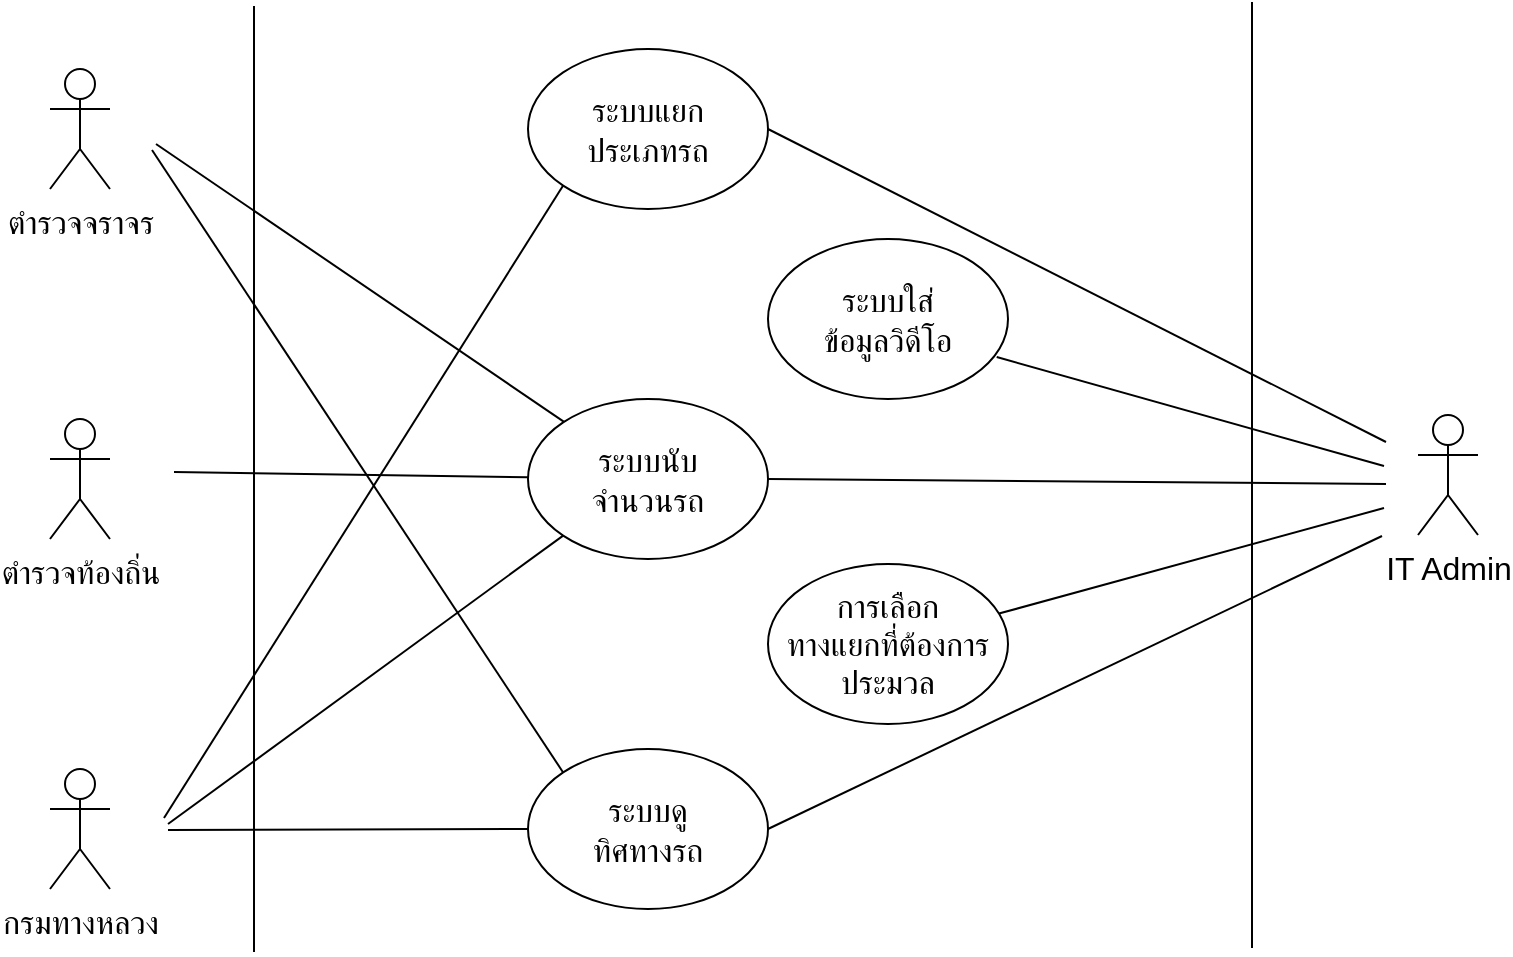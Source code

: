 <mxfile version="22.1.18" type="device">
  <diagram name="Page-1" id="-MrQJyS0MqN_yjl4azrT">
    <mxGraphModel dx="993" dy="1062" grid="0" gridSize="10" guides="1" tooltips="1" connect="1" arrows="1" fold="1" page="0" pageScale="1" pageWidth="850" pageHeight="1100" math="0" shadow="0">
      <root>
        <mxCell id="0" />
        <mxCell id="1" parent="0" />
        <mxCell id="Z95cigCYhRtAzyoX8Y3g-1" value="ตำรวจจราจร" style="shape=umlActor;verticalLabelPosition=bottom;verticalAlign=top;html=1;outlineConnect=0;fontSize=16;" vertex="1" parent="1">
          <mxGeometry x="-220" y="-311.5" width="30" height="60" as="geometry" />
        </mxCell>
        <mxCell id="Z95cigCYhRtAzyoX8Y3g-2" value="ตำรวจท้องถิ่น" style="shape=umlActor;verticalLabelPosition=bottom;verticalAlign=top;html=1;outlineConnect=0;fontSize=16;" vertex="1" parent="1">
          <mxGeometry x="-220" y="-136.5" width="30" height="60" as="geometry" />
        </mxCell>
        <mxCell id="Z95cigCYhRtAzyoX8Y3g-3" value="กรมทางหลวง" style="shape=umlActor;verticalLabelPosition=bottom;verticalAlign=top;html=1;outlineConnect=0;fontSize=16;" vertex="1" parent="1">
          <mxGeometry x="-220" y="38.5" width="30" height="60" as="geometry" />
        </mxCell>
        <mxCell id="Z95cigCYhRtAzyoX8Y3g-5" value="" style="endArrow=none;html=1;rounded=0;fontSize=12;startSize=8;endSize=8;curved=1;" edge="1" parent="1">
          <mxGeometry width="50" height="50" relative="1" as="geometry">
            <mxPoint x="-118" y="130" as="sourcePoint" />
            <mxPoint x="-118" y="-343" as="targetPoint" />
          </mxGeometry>
        </mxCell>
        <mxCell id="Z95cigCYhRtAzyoX8Y3g-6" value="ระบบแยก&lt;br&gt;ประเภทรถ" style="ellipse;whiteSpace=wrap;html=1;fontSize=16;" vertex="1" parent="1">
          <mxGeometry x="19" y="-321.5" width="120" height="80" as="geometry" />
        </mxCell>
        <mxCell id="Z95cigCYhRtAzyoX8Y3g-7" value="ระบบนับ&lt;br&gt;จำนวนรถ" style="ellipse;whiteSpace=wrap;html=1;fontSize=16;" vertex="1" parent="1">
          <mxGeometry x="19" y="-146.5" width="120" height="80" as="geometry" />
        </mxCell>
        <mxCell id="Z95cigCYhRtAzyoX8Y3g-8" value="ระบบดู&lt;br&gt;ทิศทางรถ" style="ellipse;whiteSpace=wrap;html=1;fontSize=16;" vertex="1" parent="1">
          <mxGeometry x="19" y="28.5" width="120" height="80" as="geometry" />
        </mxCell>
        <mxCell id="Z95cigCYhRtAzyoX8Y3g-9" value="ระบบใส่&lt;br&gt;ข้อมูลวิดีโอ" style="ellipse;whiteSpace=wrap;html=1;fontSize=16;" vertex="1" parent="1">
          <mxGeometry x="139" y="-226.5" width="120" height="80" as="geometry" />
        </mxCell>
        <mxCell id="Z95cigCYhRtAzyoX8Y3g-10" value="การเลือก&lt;br&gt;ทางแยกที่ต้องการ&lt;br&gt;ประมวล" style="ellipse;whiteSpace=wrap;html=1;fontSize=16;" vertex="1" parent="1">
          <mxGeometry x="139" y="-64" width="120" height="80" as="geometry" />
        </mxCell>
        <mxCell id="Z95cigCYhRtAzyoX8Y3g-11" value="" style="endArrow=none;html=1;rounded=0;fontSize=12;startSize=8;endSize=8;curved=1;" edge="1" parent="1">
          <mxGeometry width="50" height="50" relative="1" as="geometry">
            <mxPoint x="381" y="128" as="sourcePoint" />
            <mxPoint x="381" y="-345" as="targetPoint" />
          </mxGeometry>
        </mxCell>
        <mxCell id="Z95cigCYhRtAzyoX8Y3g-12" value="IT Admin" style="shape=umlActor;verticalLabelPosition=bottom;verticalAlign=top;html=1;outlineConnect=0;fontSize=16;" vertex="1" parent="1">
          <mxGeometry x="464" y="-138.5" width="30" height="60" as="geometry" />
        </mxCell>
        <mxCell id="Z95cigCYhRtAzyoX8Y3g-13" value="" style="endArrow=none;html=1;rounded=0;fontSize=12;startSize=8;endSize=8;curved=1;" edge="1" parent="1" source="Z95cigCYhRtAzyoX8Y3g-7">
          <mxGeometry width="50" height="50" relative="1" as="geometry">
            <mxPoint x="143" y="-52" as="sourcePoint" />
            <mxPoint x="-167" y="-274" as="targetPoint" />
          </mxGeometry>
        </mxCell>
        <mxCell id="Z95cigCYhRtAzyoX8Y3g-14" value="" style="endArrow=none;html=1;rounded=0;fontSize=12;startSize=8;endSize=8;curved=1;exitX=0;exitY=0;exitDx=0;exitDy=0;" edge="1" parent="1" source="Z95cigCYhRtAzyoX8Y3g-8">
          <mxGeometry width="50" height="50" relative="1" as="geometry">
            <mxPoint x="47" y="-125" as="sourcePoint" />
            <mxPoint x="-169" y="-271" as="targetPoint" />
          </mxGeometry>
        </mxCell>
        <mxCell id="Z95cigCYhRtAzyoX8Y3g-15" value="" style="endArrow=none;html=1;rounded=0;fontSize=12;startSize=8;endSize=8;curved=1;" edge="1" parent="1" source="Z95cigCYhRtAzyoX8Y3g-7">
          <mxGeometry width="50" height="50" relative="1" as="geometry">
            <mxPoint x="47" y="50" as="sourcePoint" />
            <mxPoint x="-158" y="-110" as="targetPoint" />
          </mxGeometry>
        </mxCell>
        <mxCell id="Z95cigCYhRtAzyoX8Y3g-16" value="" style="endArrow=none;html=1;rounded=0;fontSize=12;startSize=8;endSize=8;curved=1;exitX=0;exitY=1;exitDx=0;exitDy=0;" edge="1" parent="1" source="Z95cigCYhRtAzyoX8Y3g-6">
          <mxGeometry width="50" height="50" relative="1" as="geometry">
            <mxPoint x="19" y="-104" as="sourcePoint" />
            <mxPoint x="-163" y="63" as="targetPoint" />
          </mxGeometry>
        </mxCell>
        <mxCell id="Z95cigCYhRtAzyoX8Y3g-17" value="" style="endArrow=none;html=1;rounded=0;fontSize=12;startSize=8;endSize=8;curved=1;exitX=0;exitY=1;exitDx=0;exitDy=0;" edge="1" parent="1" source="Z95cigCYhRtAzyoX8Y3g-7">
          <mxGeometry width="50" height="50" relative="1" as="geometry">
            <mxPoint x="29" y="-97" as="sourcePoint" />
            <mxPoint x="-161" y="66" as="targetPoint" />
          </mxGeometry>
        </mxCell>
        <mxCell id="Z95cigCYhRtAzyoX8Y3g-18" value="" style="endArrow=none;html=1;rounded=0;fontSize=12;startSize=8;endSize=8;curved=1;exitX=0;exitY=0.5;exitDx=0;exitDy=0;" edge="1" parent="1" source="Z95cigCYhRtAzyoX8Y3g-8">
          <mxGeometry width="50" height="50" relative="1" as="geometry">
            <mxPoint x="39" y="-87" as="sourcePoint" />
            <mxPoint x="-161" y="69" as="targetPoint" />
          </mxGeometry>
        </mxCell>
        <mxCell id="Z95cigCYhRtAzyoX8Y3g-19" value="" style="endArrow=none;html=1;rounded=0;fontSize=12;startSize=8;endSize=8;curved=1;exitX=1;exitY=0.5;exitDx=0;exitDy=0;" edge="1" parent="1" source="Z95cigCYhRtAzyoX8Y3g-7">
          <mxGeometry width="50" height="50" relative="1" as="geometry">
            <mxPoint x="340" y="-66" as="sourcePoint" />
            <mxPoint x="448" y="-104" as="targetPoint" />
          </mxGeometry>
        </mxCell>
        <mxCell id="Z95cigCYhRtAzyoX8Y3g-20" value="" style="endArrow=none;html=1;rounded=0;fontSize=12;startSize=8;endSize=8;curved=1;" edge="1" parent="1" source="Z95cigCYhRtAzyoX8Y3g-10">
          <mxGeometry width="50" height="50" relative="1" as="geometry">
            <mxPoint x="149" y="-96" as="sourcePoint" />
            <mxPoint x="447" y="-92" as="targetPoint" />
          </mxGeometry>
        </mxCell>
        <mxCell id="Z95cigCYhRtAzyoX8Y3g-21" value="" style="endArrow=none;html=1;rounded=0;fontSize=12;startSize=8;endSize=8;curved=1;exitX=0.953;exitY=0.738;exitDx=0;exitDy=0;exitPerimeter=0;" edge="1" parent="1" source="Z95cigCYhRtAzyoX8Y3g-9">
          <mxGeometry width="50" height="50" relative="1" as="geometry">
            <mxPoint x="301" y="-28" as="sourcePoint" />
            <mxPoint x="447" y="-113" as="targetPoint" />
          </mxGeometry>
        </mxCell>
        <mxCell id="Z95cigCYhRtAzyoX8Y3g-22" value="" style="endArrow=none;html=1;rounded=0;fontSize=12;startSize=8;endSize=8;curved=1;exitX=1;exitY=0.5;exitDx=0;exitDy=0;" edge="1" parent="1" source="Z95cigCYhRtAzyoX8Y3g-8">
          <mxGeometry width="50" height="50" relative="1" as="geometry">
            <mxPoint x="311" y="-18" as="sourcePoint" />
            <mxPoint x="446" y="-78" as="targetPoint" />
          </mxGeometry>
        </mxCell>
        <mxCell id="Z95cigCYhRtAzyoX8Y3g-23" value="" style="endArrow=none;html=1;rounded=0;fontSize=12;startSize=8;endSize=8;curved=1;exitX=1;exitY=0.5;exitDx=0;exitDy=0;" edge="1" parent="1" source="Z95cigCYhRtAzyoX8Y3g-6">
          <mxGeometry width="50" height="50" relative="1" as="geometry">
            <mxPoint x="263" y="-169" as="sourcePoint" />
            <mxPoint x="448" y="-125" as="targetPoint" />
          </mxGeometry>
        </mxCell>
      </root>
    </mxGraphModel>
  </diagram>
</mxfile>
